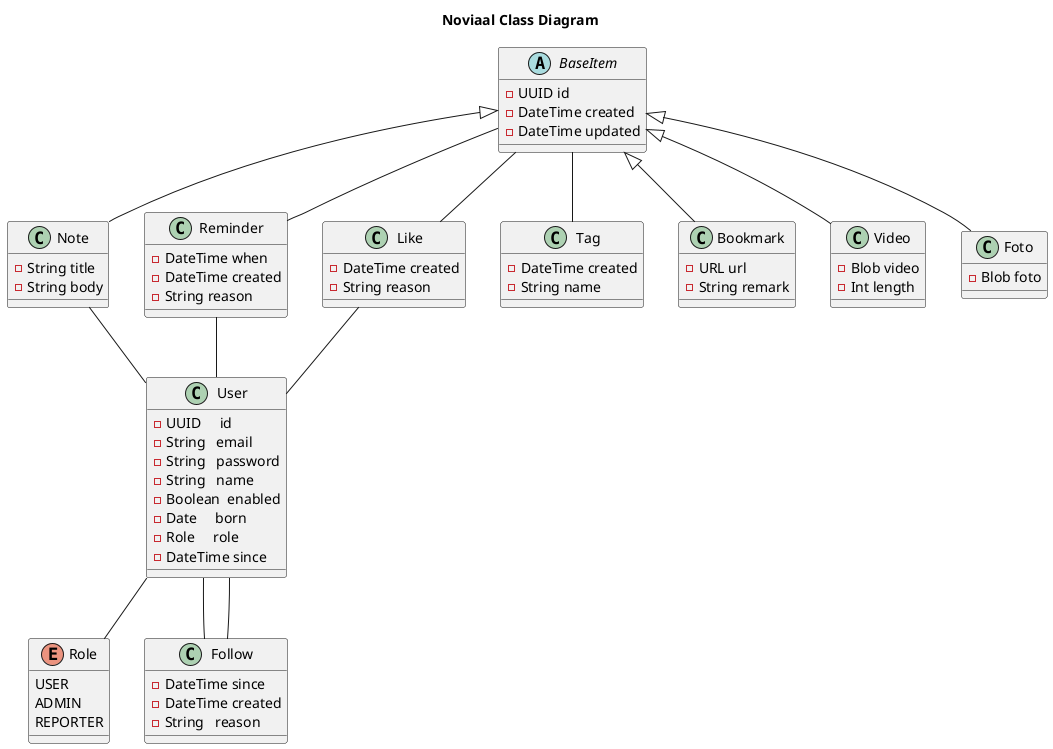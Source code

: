 @startuml class-diagram

title Noviaal Class Diagram

Note -- User

class User {
  - UUID     id
  - String   email
  - String   password
  - String   name
  - Boolean  enabled
  - Date     born
  - Role     role
  - DateTime since
}

enum Role {
  USER
  ADMIN
  REPORTER
}

User -- Role

abstract class BaseItem {
  - UUID id
  - DateTime created
  - DateTime updated
}

together {
  class Note extends BaseItem {
    - String title
    - String body
  }

  class Foto extends BaseItem {
    - Blob foto
  }

  class Video extends BaseItem {
    - Blob video
    - Int length
  }

  class Bookmark extends BaseItem {
    - URL url
    - String remark
  }
}

class Reminder {
  - DateTime when
  - DateTime created
  - String reason
}
BaseItem -- Reminder
Reminder -- User

class Like {
  - DateTime created
  - String reason
}
BaseItem -- Like
Like -- User

class Follow {
  - DateTime since
  - DateTime created
  - String   reason
}
User -- Follow
Follow -- User

class Tag {
  - DateTime created
  - String name
}
BaseItem -- Tag

@enduml
